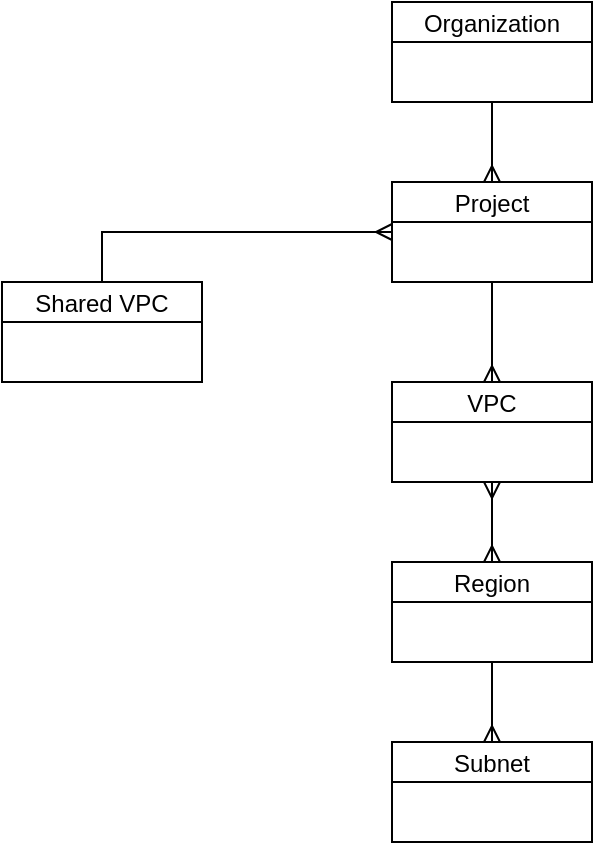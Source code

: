 <mxfile version="12.3.3" type="github" pages="1">
  <diagram id="0GIxRftq3a1_VGNd9XoN" name="Page-1">
    <mxGraphModel dx="1352" dy="781" grid="1" gridSize="10" guides="1" tooltips="1" connect="1" arrows="1" fold="1" page="1" pageScale="1" pageWidth="850" pageHeight="1100" math="0" shadow="0">
      <root>
        <mxCell id="0"/>
        <mxCell id="1" parent="0"/>
        <mxCell id="ar2VUTqAX1PLcfY-_BIA-31" style="edgeStyle=orthogonalEdgeStyle;rounded=0;orthogonalLoop=1;jettySize=auto;html=1;exitX=0.5;exitY=1;exitDx=0;exitDy=0;entryX=0.5;entryY=0;entryDx=0;entryDy=0;endArrow=ERmany;endFill=0;startArrow=ERmany;startFill=0;" edge="1" parent="1" source="ar2VUTqAX1PLcfY-_BIA-9" target="ar2VUTqAX1PLcfY-_BIA-23">
          <mxGeometry relative="1" as="geometry"/>
        </mxCell>
        <mxCell id="ar2VUTqAX1PLcfY-_BIA-9" value="VPC" style="swimlane;fontStyle=0;childLayout=stackLayout;horizontal=1;startSize=20;fillColor=#ffffff;horizontalStack=0;resizeParent=1;resizeParentMax=0;resizeLast=0;collapsible=0;marginBottom=0;swimlaneFillColor=#ffffff;" vertex="1" parent="1">
          <mxGeometry x="375" y="270" width="100" height="50" as="geometry"/>
        </mxCell>
        <mxCell id="ar2VUTqAX1PLcfY-_BIA-32" style="edgeStyle=orthogonalEdgeStyle;rounded=0;orthogonalLoop=1;jettySize=auto;html=1;exitX=0.5;exitY=1;exitDx=0;exitDy=0;entryX=0.5;entryY=0;entryDx=0;entryDy=0;endArrow=ERmany;endFill=0;" edge="1" parent="1" source="ar2VUTqAX1PLcfY-_BIA-23" target="ar2VUTqAX1PLcfY-_BIA-26">
          <mxGeometry relative="1" as="geometry"/>
        </mxCell>
        <mxCell id="ar2VUTqAX1PLcfY-_BIA-23" value="Region" style="swimlane;fontStyle=0;childLayout=stackLayout;horizontal=1;startSize=20;fillColor=#ffffff;horizontalStack=0;resizeParent=1;resizeParentMax=0;resizeLast=0;collapsible=0;marginBottom=0;swimlaneFillColor=#ffffff;" vertex="1" parent="1">
          <mxGeometry x="375" y="360" width="100" height="50" as="geometry"/>
        </mxCell>
        <mxCell id="ar2VUTqAX1PLcfY-_BIA-28" style="edgeStyle=orthogonalEdgeStyle;rounded=0;orthogonalLoop=1;jettySize=auto;html=1;exitX=0.5;exitY=1;exitDx=0;exitDy=0;entryX=0.5;entryY=0;entryDx=0;entryDy=0;endArrow=ERmany;endFill=0;" edge="1" parent="1" source="ar2VUTqAX1PLcfY-_BIA-24" target="ar2VUTqAX1PLcfY-_BIA-9">
          <mxGeometry relative="1" as="geometry"/>
        </mxCell>
        <mxCell id="ar2VUTqAX1PLcfY-_BIA-24" value="Project" style="swimlane;fontStyle=0;childLayout=stackLayout;horizontal=1;startSize=20;fillColor=#ffffff;horizontalStack=0;resizeParent=1;resizeParentMax=0;resizeLast=0;collapsible=0;marginBottom=0;swimlaneFillColor=#ffffff;" vertex="1" parent="1">
          <mxGeometry x="375" y="170" width="100" height="50" as="geometry"/>
        </mxCell>
        <mxCell id="ar2VUTqAX1PLcfY-_BIA-27" style="edgeStyle=orthogonalEdgeStyle;rounded=0;orthogonalLoop=1;jettySize=auto;html=1;exitX=0.5;exitY=1;exitDx=0;exitDy=0;endArrow=ERmany;endFill=0;" edge="1" parent="1" source="ar2VUTqAX1PLcfY-_BIA-25" target="ar2VUTqAX1PLcfY-_BIA-24">
          <mxGeometry relative="1" as="geometry"/>
        </mxCell>
        <mxCell id="ar2VUTqAX1PLcfY-_BIA-25" value="Organization" style="swimlane;fontStyle=0;childLayout=stackLayout;horizontal=1;startSize=20;fillColor=#ffffff;horizontalStack=0;resizeParent=1;resizeParentMax=0;resizeLast=0;collapsible=0;marginBottom=0;swimlaneFillColor=#ffffff;" vertex="1" parent="1">
          <mxGeometry x="375" y="80" width="100" height="50" as="geometry"/>
        </mxCell>
        <mxCell id="ar2VUTqAX1PLcfY-_BIA-26" value="Subnet" style="swimlane;fontStyle=0;childLayout=stackLayout;horizontal=1;startSize=20;fillColor=#ffffff;horizontalStack=0;resizeParent=1;resizeParentMax=0;resizeLast=0;collapsible=0;marginBottom=0;swimlaneFillColor=#ffffff;" vertex="1" parent="1">
          <mxGeometry x="375" y="450" width="100" height="50" as="geometry"/>
        </mxCell>
        <mxCell id="ar2VUTqAX1PLcfY-_BIA-30" style="edgeStyle=orthogonalEdgeStyle;rounded=0;orthogonalLoop=1;jettySize=auto;html=1;exitX=0.5;exitY=0;exitDx=0;exitDy=0;entryX=0;entryY=0.5;entryDx=0;entryDy=0;endArrow=ERmany;endFill=0;" edge="1" parent="1" source="ar2VUTqAX1PLcfY-_BIA-29" target="ar2VUTqAX1PLcfY-_BIA-24">
          <mxGeometry relative="1" as="geometry"/>
        </mxCell>
        <mxCell id="ar2VUTqAX1PLcfY-_BIA-29" value="Shared VPC" style="swimlane;fontStyle=0;childLayout=stackLayout;horizontal=1;startSize=20;fillColor=#ffffff;horizontalStack=0;resizeParent=1;resizeParentMax=0;resizeLast=0;collapsible=0;marginBottom=0;swimlaneFillColor=#ffffff;" vertex="1" parent="1">
          <mxGeometry x="180" y="220" width="100" height="50" as="geometry"/>
        </mxCell>
      </root>
    </mxGraphModel>
  </diagram>
</mxfile>
